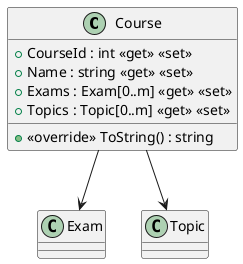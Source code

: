 @startuml
class Course {
    + CourseId : int <<get>> <<set>>
    + Name : string <<get>> <<set>>
    + Exams : Exam[0..m] <<get>> <<set>>
    + Topics : Topic[0..m] <<get>> <<set>>
    + <<override>> ToString() : string
}

Course --> Exam
Course --> Topic
@enduml
